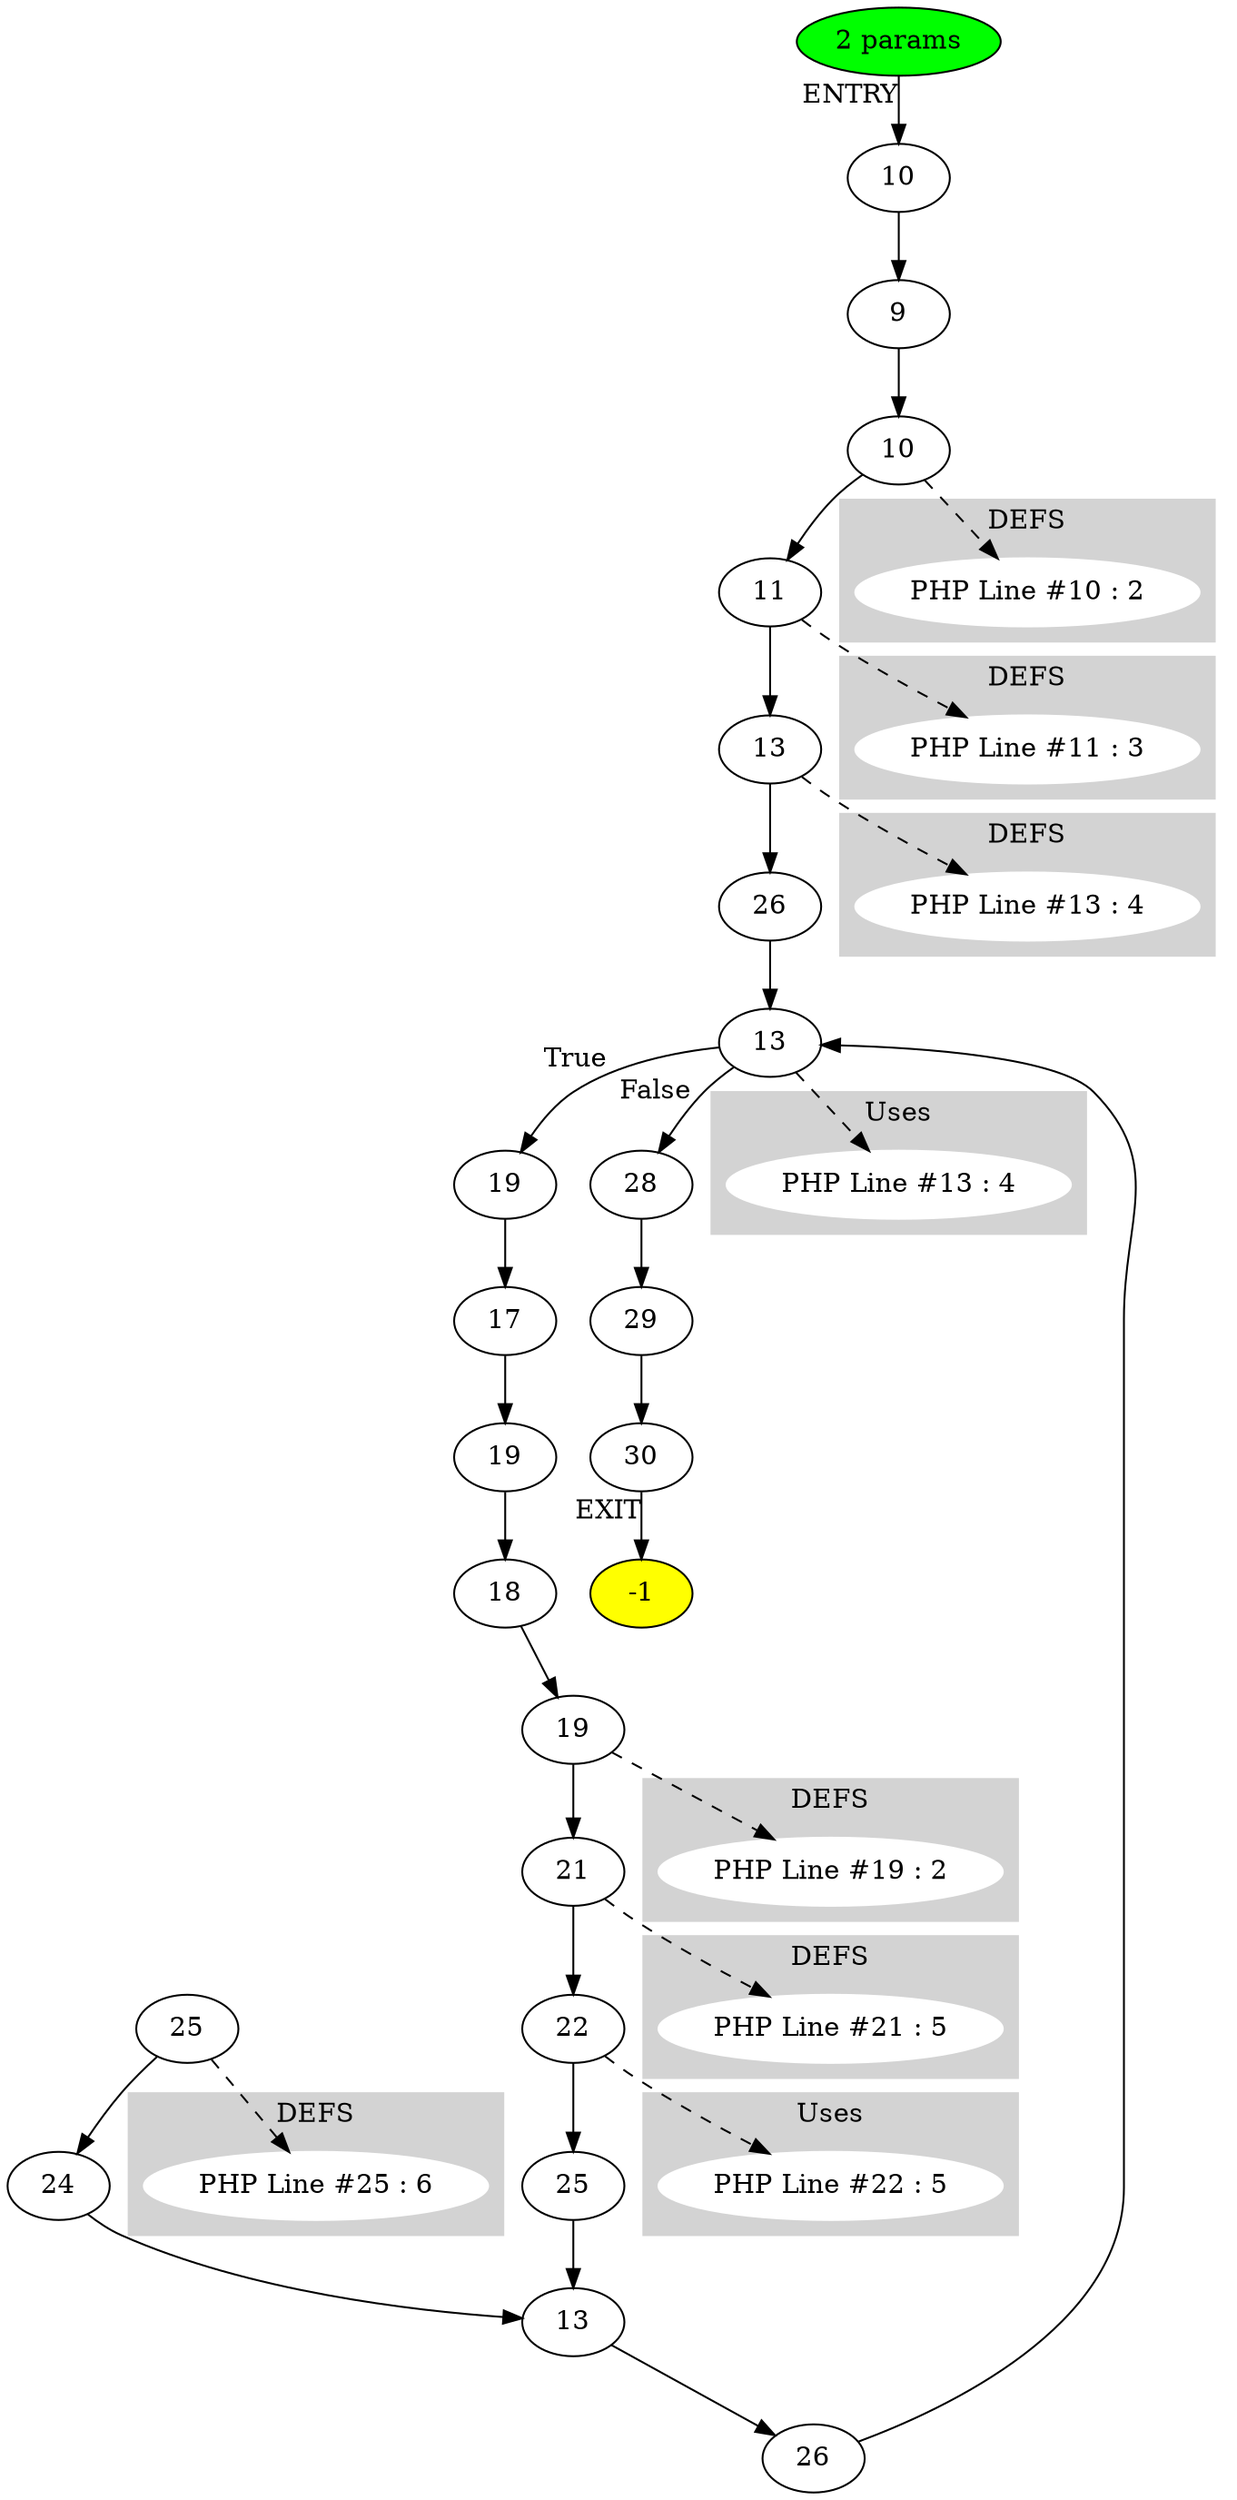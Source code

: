 digraph testName {
0 [label="10" tooltip="FPushFuncD
"];
1 [label="9" tooltip="String
"];
2 [label="10" tooltip="FPassCE
FPushFuncD
FPassL
FCall
FPassR
FCall
UnboxR
SetL
PopC
"];
3 [label="11" tooltip="FPushFuncD
FPassL
FCall
UnboxR
SetL
PopC
"];
4 [label="13" tooltip="Int
SetL
"];
5 [label="26" tooltip="PopC
"];
6 [label="13" tooltip="FPushFuncD
FPassL
FCall
UnboxR
CGetL2
Lt
JmpZ
"];
7 [label="19" tooltip="FPushFuncD
"];
8 [label="17" tooltip="String
"];
9 [label="19" tooltip="FPassCE
"];
10 [label="18" tooltip="FPushFuncD
FPassL
FCall
"];
11 [label="19" tooltip="FPassR
FPushFuncD
FPassM
FCall
FPassR
FCall
UnboxR
SetL
PopC
"];
12 [label="21" tooltip="FPushFuncD
FPassL
False
FPassCE
FCall
UnboxR
SetL
PopC
"];
13 [label="22" tooltip="CGetL
SetM
PopC
"];
14 [label="25" tooltip="Jmp
"];
15 [label="25" tooltip="Catch
SetL
PopC
"];
16 [label="24" tooltip="Array
SetM
PopC
"];
17 [label="13" tooltip="IncDecL
"];
18 [label="26" tooltip="PopC
Jmp
"];
19 [label="28" tooltip="FPushFuncD
String
FPassCE
FCall
PopR
"];
20 [label="29" tooltip="FPushFuncD
FPassL
FCall
UnboxR
Print
PopC
"];
21 [label="30" tooltip="Null
RetC
"];
0 -> 1;
1 -> 2;
2 -> 3;
3 -> 4;
4 -> 5;
5 -> 6;
6 -> 7[xlabel="True"];
6 -> 19[xlabel="False"];
7 -> 8;
8 -> 9;
9 -> 10;
10 -> 11;
11 -> 12;
12 -> 13;
13 -> 14;
14 -> 17;
15 -> 16;
16 -> 17;
17 -> 18;
18 -> 6;
19 -> 20;
20 -> 21;
-2 -> 0[xlabel="ENTRY"];
21 -> -1[xlabel="EXIT"];
-2 [fillcolor = green, style = filled]-1 [fillcolor= yellow, style = filled] subgraph cluster_g_2 { style=filled; color=lightgrey; node [style=filled,color=white]; g_2[label= "PHP Line #10 : 2"];label = "DEFS";}
2 -> g_2 [style="dashed"];
subgraph cluster_g_3 { style=filled; color=lightgrey; node [style=filled,color=white]; g_3[label= "PHP Line #11 : 3"];label = "DEFS";}
3 -> g_3 [style="dashed"];
subgraph cluster_g_4 { style=filled; color=lightgrey; node [style=filled,color=white]; g_4[label= "PHP Line #13 : 4"];label = "DEFS";}
4 -> g_4 [style="dashed"];
subgraph cluster_g_11 { style=filled; color=lightgrey; node [style=filled,color=white]; g_11[label= "PHP Line #19 : 2"];label = "DEFS";}
11 -> g_11 [style="dashed"];
subgraph cluster_g_12 { style=filled; color=lightgrey; node [style=filled,color=white]; g_12[label= "PHP Line #21 : 5"];label = "DEFS";}
12 -> g_12 [style="dashed"];
subgraph cluster_g_15 { style=filled; color=lightgrey; node [style=filled,color=white]; g_15[label= "PHP Line #25 : 6"];label = "DEFS";}
15 -> g_15 [style="dashed"];
subgraph cluster_use_6 { style=filled; color=lightgrey; node [style=filled,color=white]; use_6_4[label= "PHP Line #13 : 4"];label = "Uses";}
6 -> use_6_4 [style="dashed"];
subgraph cluster_use_13 { style=filled; color=lightgrey; node [style=filled,color=white]; use_13_5[label= "PHP Line #22 : 5"];label = "Uses";}
13 -> use_13_5 [style="dashed"];
-2 [label="2 params"];
}

